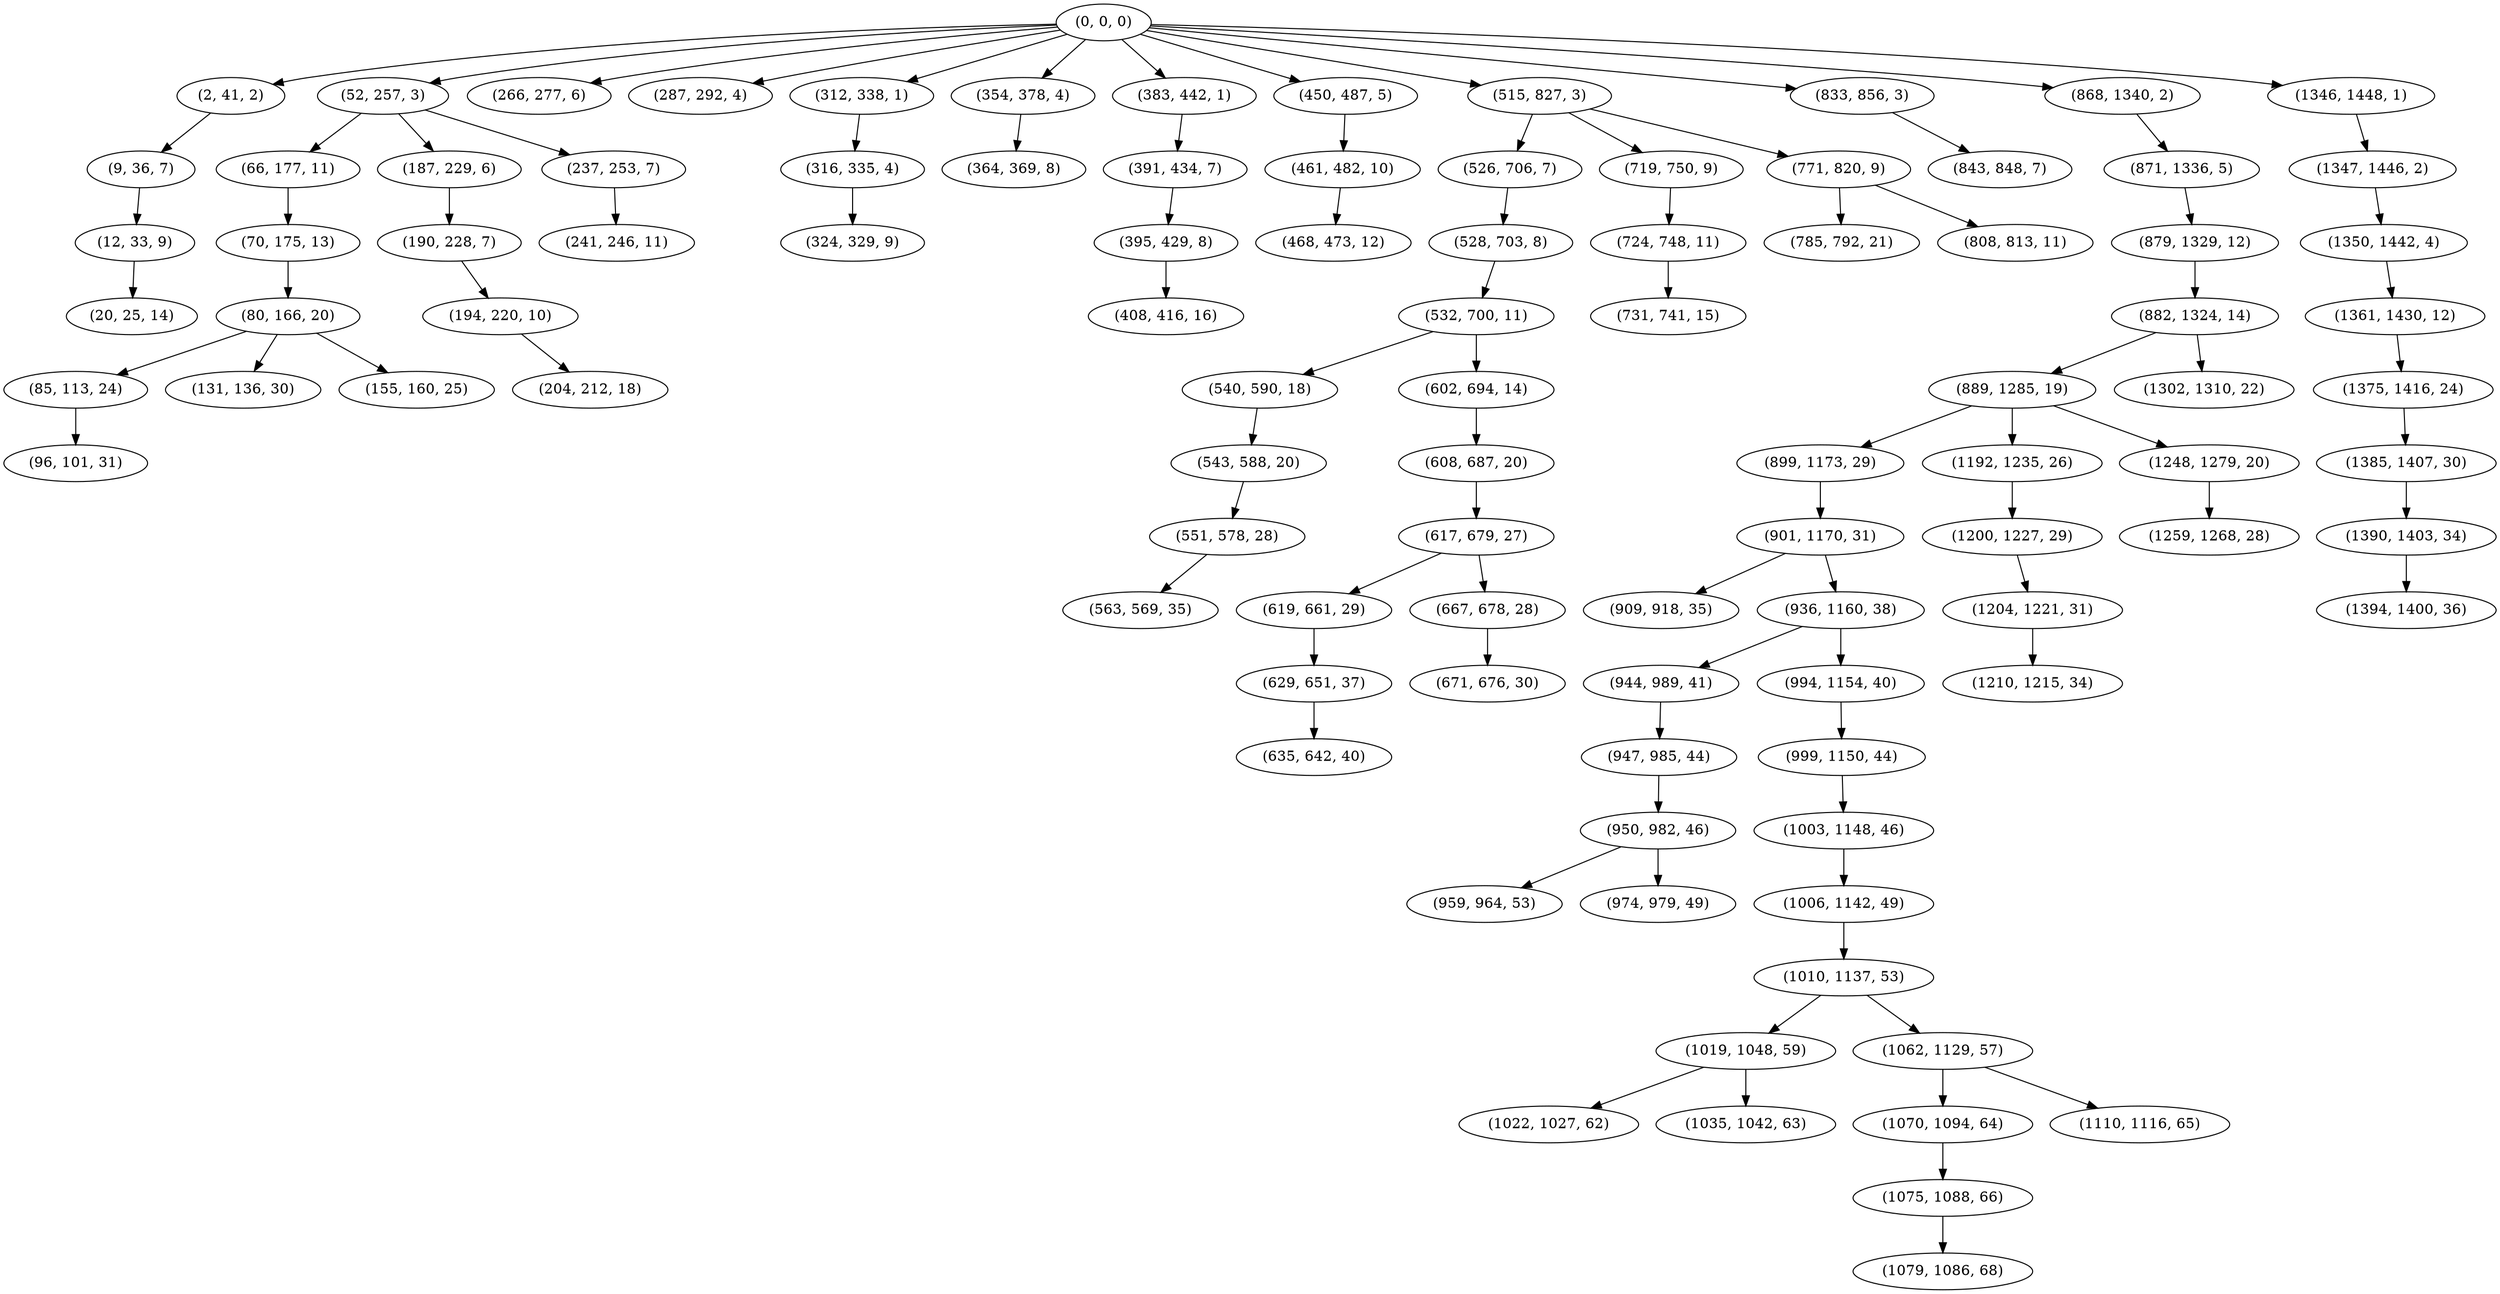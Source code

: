 digraph tree {
    "(0, 0, 0)";
    "(2, 41, 2)";
    "(9, 36, 7)";
    "(12, 33, 9)";
    "(20, 25, 14)";
    "(52, 257, 3)";
    "(66, 177, 11)";
    "(70, 175, 13)";
    "(80, 166, 20)";
    "(85, 113, 24)";
    "(96, 101, 31)";
    "(131, 136, 30)";
    "(155, 160, 25)";
    "(187, 229, 6)";
    "(190, 228, 7)";
    "(194, 220, 10)";
    "(204, 212, 18)";
    "(237, 253, 7)";
    "(241, 246, 11)";
    "(266, 277, 6)";
    "(287, 292, 4)";
    "(312, 338, 1)";
    "(316, 335, 4)";
    "(324, 329, 9)";
    "(354, 378, 4)";
    "(364, 369, 8)";
    "(383, 442, 1)";
    "(391, 434, 7)";
    "(395, 429, 8)";
    "(408, 416, 16)";
    "(450, 487, 5)";
    "(461, 482, 10)";
    "(468, 473, 12)";
    "(515, 827, 3)";
    "(526, 706, 7)";
    "(528, 703, 8)";
    "(532, 700, 11)";
    "(540, 590, 18)";
    "(543, 588, 20)";
    "(551, 578, 28)";
    "(563, 569, 35)";
    "(602, 694, 14)";
    "(608, 687, 20)";
    "(617, 679, 27)";
    "(619, 661, 29)";
    "(629, 651, 37)";
    "(635, 642, 40)";
    "(667, 678, 28)";
    "(671, 676, 30)";
    "(719, 750, 9)";
    "(724, 748, 11)";
    "(731, 741, 15)";
    "(771, 820, 9)";
    "(785, 792, 21)";
    "(808, 813, 11)";
    "(833, 856, 3)";
    "(843, 848, 7)";
    "(868, 1340, 2)";
    "(871, 1336, 5)";
    "(879, 1329, 12)";
    "(882, 1324, 14)";
    "(889, 1285, 19)";
    "(899, 1173, 29)";
    "(901, 1170, 31)";
    "(909, 918, 35)";
    "(936, 1160, 38)";
    "(944, 989, 41)";
    "(947, 985, 44)";
    "(950, 982, 46)";
    "(959, 964, 53)";
    "(974, 979, 49)";
    "(994, 1154, 40)";
    "(999, 1150, 44)";
    "(1003, 1148, 46)";
    "(1006, 1142, 49)";
    "(1010, 1137, 53)";
    "(1019, 1048, 59)";
    "(1022, 1027, 62)";
    "(1035, 1042, 63)";
    "(1062, 1129, 57)";
    "(1070, 1094, 64)";
    "(1075, 1088, 66)";
    "(1079, 1086, 68)";
    "(1110, 1116, 65)";
    "(1192, 1235, 26)";
    "(1200, 1227, 29)";
    "(1204, 1221, 31)";
    "(1210, 1215, 34)";
    "(1248, 1279, 20)";
    "(1259, 1268, 28)";
    "(1302, 1310, 22)";
    "(1346, 1448, 1)";
    "(1347, 1446, 2)";
    "(1350, 1442, 4)";
    "(1361, 1430, 12)";
    "(1375, 1416, 24)";
    "(1385, 1407, 30)";
    "(1390, 1403, 34)";
    "(1394, 1400, 36)";
    "(0, 0, 0)" -> "(2, 41, 2)";
    "(0, 0, 0)" -> "(52, 257, 3)";
    "(0, 0, 0)" -> "(266, 277, 6)";
    "(0, 0, 0)" -> "(287, 292, 4)";
    "(0, 0, 0)" -> "(312, 338, 1)";
    "(0, 0, 0)" -> "(354, 378, 4)";
    "(0, 0, 0)" -> "(383, 442, 1)";
    "(0, 0, 0)" -> "(450, 487, 5)";
    "(0, 0, 0)" -> "(515, 827, 3)";
    "(0, 0, 0)" -> "(833, 856, 3)";
    "(0, 0, 0)" -> "(868, 1340, 2)";
    "(0, 0, 0)" -> "(1346, 1448, 1)";
    "(2, 41, 2)" -> "(9, 36, 7)";
    "(9, 36, 7)" -> "(12, 33, 9)";
    "(12, 33, 9)" -> "(20, 25, 14)";
    "(52, 257, 3)" -> "(66, 177, 11)";
    "(52, 257, 3)" -> "(187, 229, 6)";
    "(52, 257, 3)" -> "(237, 253, 7)";
    "(66, 177, 11)" -> "(70, 175, 13)";
    "(70, 175, 13)" -> "(80, 166, 20)";
    "(80, 166, 20)" -> "(85, 113, 24)";
    "(80, 166, 20)" -> "(131, 136, 30)";
    "(80, 166, 20)" -> "(155, 160, 25)";
    "(85, 113, 24)" -> "(96, 101, 31)";
    "(187, 229, 6)" -> "(190, 228, 7)";
    "(190, 228, 7)" -> "(194, 220, 10)";
    "(194, 220, 10)" -> "(204, 212, 18)";
    "(237, 253, 7)" -> "(241, 246, 11)";
    "(312, 338, 1)" -> "(316, 335, 4)";
    "(316, 335, 4)" -> "(324, 329, 9)";
    "(354, 378, 4)" -> "(364, 369, 8)";
    "(383, 442, 1)" -> "(391, 434, 7)";
    "(391, 434, 7)" -> "(395, 429, 8)";
    "(395, 429, 8)" -> "(408, 416, 16)";
    "(450, 487, 5)" -> "(461, 482, 10)";
    "(461, 482, 10)" -> "(468, 473, 12)";
    "(515, 827, 3)" -> "(526, 706, 7)";
    "(515, 827, 3)" -> "(719, 750, 9)";
    "(515, 827, 3)" -> "(771, 820, 9)";
    "(526, 706, 7)" -> "(528, 703, 8)";
    "(528, 703, 8)" -> "(532, 700, 11)";
    "(532, 700, 11)" -> "(540, 590, 18)";
    "(532, 700, 11)" -> "(602, 694, 14)";
    "(540, 590, 18)" -> "(543, 588, 20)";
    "(543, 588, 20)" -> "(551, 578, 28)";
    "(551, 578, 28)" -> "(563, 569, 35)";
    "(602, 694, 14)" -> "(608, 687, 20)";
    "(608, 687, 20)" -> "(617, 679, 27)";
    "(617, 679, 27)" -> "(619, 661, 29)";
    "(617, 679, 27)" -> "(667, 678, 28)";
    "(619, 661, 29)" -> "(629, 651, 37)";
    "(629, 651, 37)" -> "(635, 642, 40)";
    "(667, 678, 28)" -> "(671, 676, 30)";
    "(719, 750, 9)" -> "(724, 748, 11)";
    "(724, 748, 11)" -> "(731, 741, 15)";
    "(771, 820, 9)" -> "(785, 792, 21)";
    "(771, 820, 9)" -> "(808, 813, 11)";
    "(833, 856, 3)" -> "(843, 848, 7)";
    "(868, 1340, 2)" -> "(871, 1336, 5)";
    "(871, 1336, 5)" -> "(879, 1329, 12)";
    "(879, 1329, 12)" -> "(882, 1324, 14)";
    "(882, 1324, 14)" -> "(889, 1285, 19)";
    "(882, 1324, 14)" -> "(1302, 1310, 22)";
    "(889, 1285, 19)" -> "(899, 1173, 29)";
    "(889, 1285, 19)" -> "(1192, 1235, 26)";
    "(889, 1285, 19)" -> "(1248, 1279, 20)";
    "(899, 1173, 29)" -> "(901, 1170, 31)";
    "(901, 1170, 31)" -> "(909, 918, 35)";
    "(901, 1170, 31)" -> "(936, 1160, 38)";
    "(936, 1160, 38)" -> "(944, 989, 41)";
    "(936, 1160, 38)" -> "(994, 1154, 40)";
    "(944, 989, 41)" -> "(947, 985, 44)";
    "(947, 985, 44)" -> "(950, 982, 46)";
    "(950, 982, 46)" -> "(959, 964, 53)";
    "(950, 982, 46)" -> "(974, 979, 49)";
    "(994, 1154, 40)" -> "(999, 1150, 44)";
    "(999, 1150, 44)" -> "(1003, 1148, 46)";
    "(1003, 1148, 46)" -> "(1006, 1142, 49)";
    "(1006, 1142, 49)" -> "(1010, 1137, 53)";
    "(1010, 1137, 53)" -> "(1019, 1048, 59)";
    "(1010, 1137, 53)" -> "(1062, 1129, 57)";
    "(1019, 1048, 59)" -> "(1022, 1027, 62)";
    "(1019, 1048, 59)" -> "(1035, 1042, 63)";
    "(1062, 1129, 57)" -> "(1070, 1094, 64)";
    "(1062, 1129, 57)" -> "(1110, 1116, 65)";
    "(1070, 1094, 64)" -> "(1075, 1088, 66)";
    "(1075, 1088, 66)" -> "(1079, 1086, 68)";
    "(1192, 1235, 26)" -> "(1200, 1227, 29)";
    "(1200, 1227, 29)" -> "(1204, 1221, 31)";
    "(1204, 1221, 31)" -> "(1210, 1215, 34)";
    "(1248, 1279, 20)" -> "(1259, 1268, 28)";
    "(1346, 1448, 1)" -> "(1347, 1446, 2)";
    "(1347, 1446, 2)" -> "(1350, 1442, 4)";
    "(1350, 1442, 4)" -> "(1361, 1430, 12)";
    "(1361, 1430, 12)" -> "(1375, 1416, 24)";
    "(1375, 1416, 24)" -> "(1385, 1407, 30)";
    "(1385, 1407, 30)" -> "(1390, 1403, 34)";
    "(1390, 1403, 34)" -> "(1394, 1400, 36)";
}
